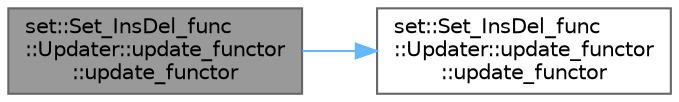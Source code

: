 digraph "set::Set_InsDel_func::Updater::update_functor::update_functor"
{
 // LATEX_PDF_SIZE
  bgcolor="transparent";
  edge [fontname=Helvetica,fontsize=10,labelfontname=Helvetica,labelfontsize=10];
  node [fontname=Helvetica,fontsize=10,shape=box,height=0.2,width=0.4];
  rankdir="LR";
  Node1 [id="Node000001",label="set::Set_InsDel_func\l::Updater::update_functor\l::update_functor",height=0.2,width=0.4,color="gray40", fillcolor="grey60", style="filled", fontcolor="black",tooltip=" "];
  Node1 -> Node2 [id="edge1_Node000001_Node000002",color="steelblue1",style="solid",tooltip=" "];
  Node2 [id="Node000002",label="set::Set_InsDel_func\l::Updater::update_functor\l::update_functor",height=0.2,width=0.4,color="grey40", fillcolor="white", style="filled",URL="$structset_1_1_set___ins_del__func_1_1_updater_1_1update__functor.html#ab1ffcb64841c525bdf9204474f46e270",tooltip=" "];
}
